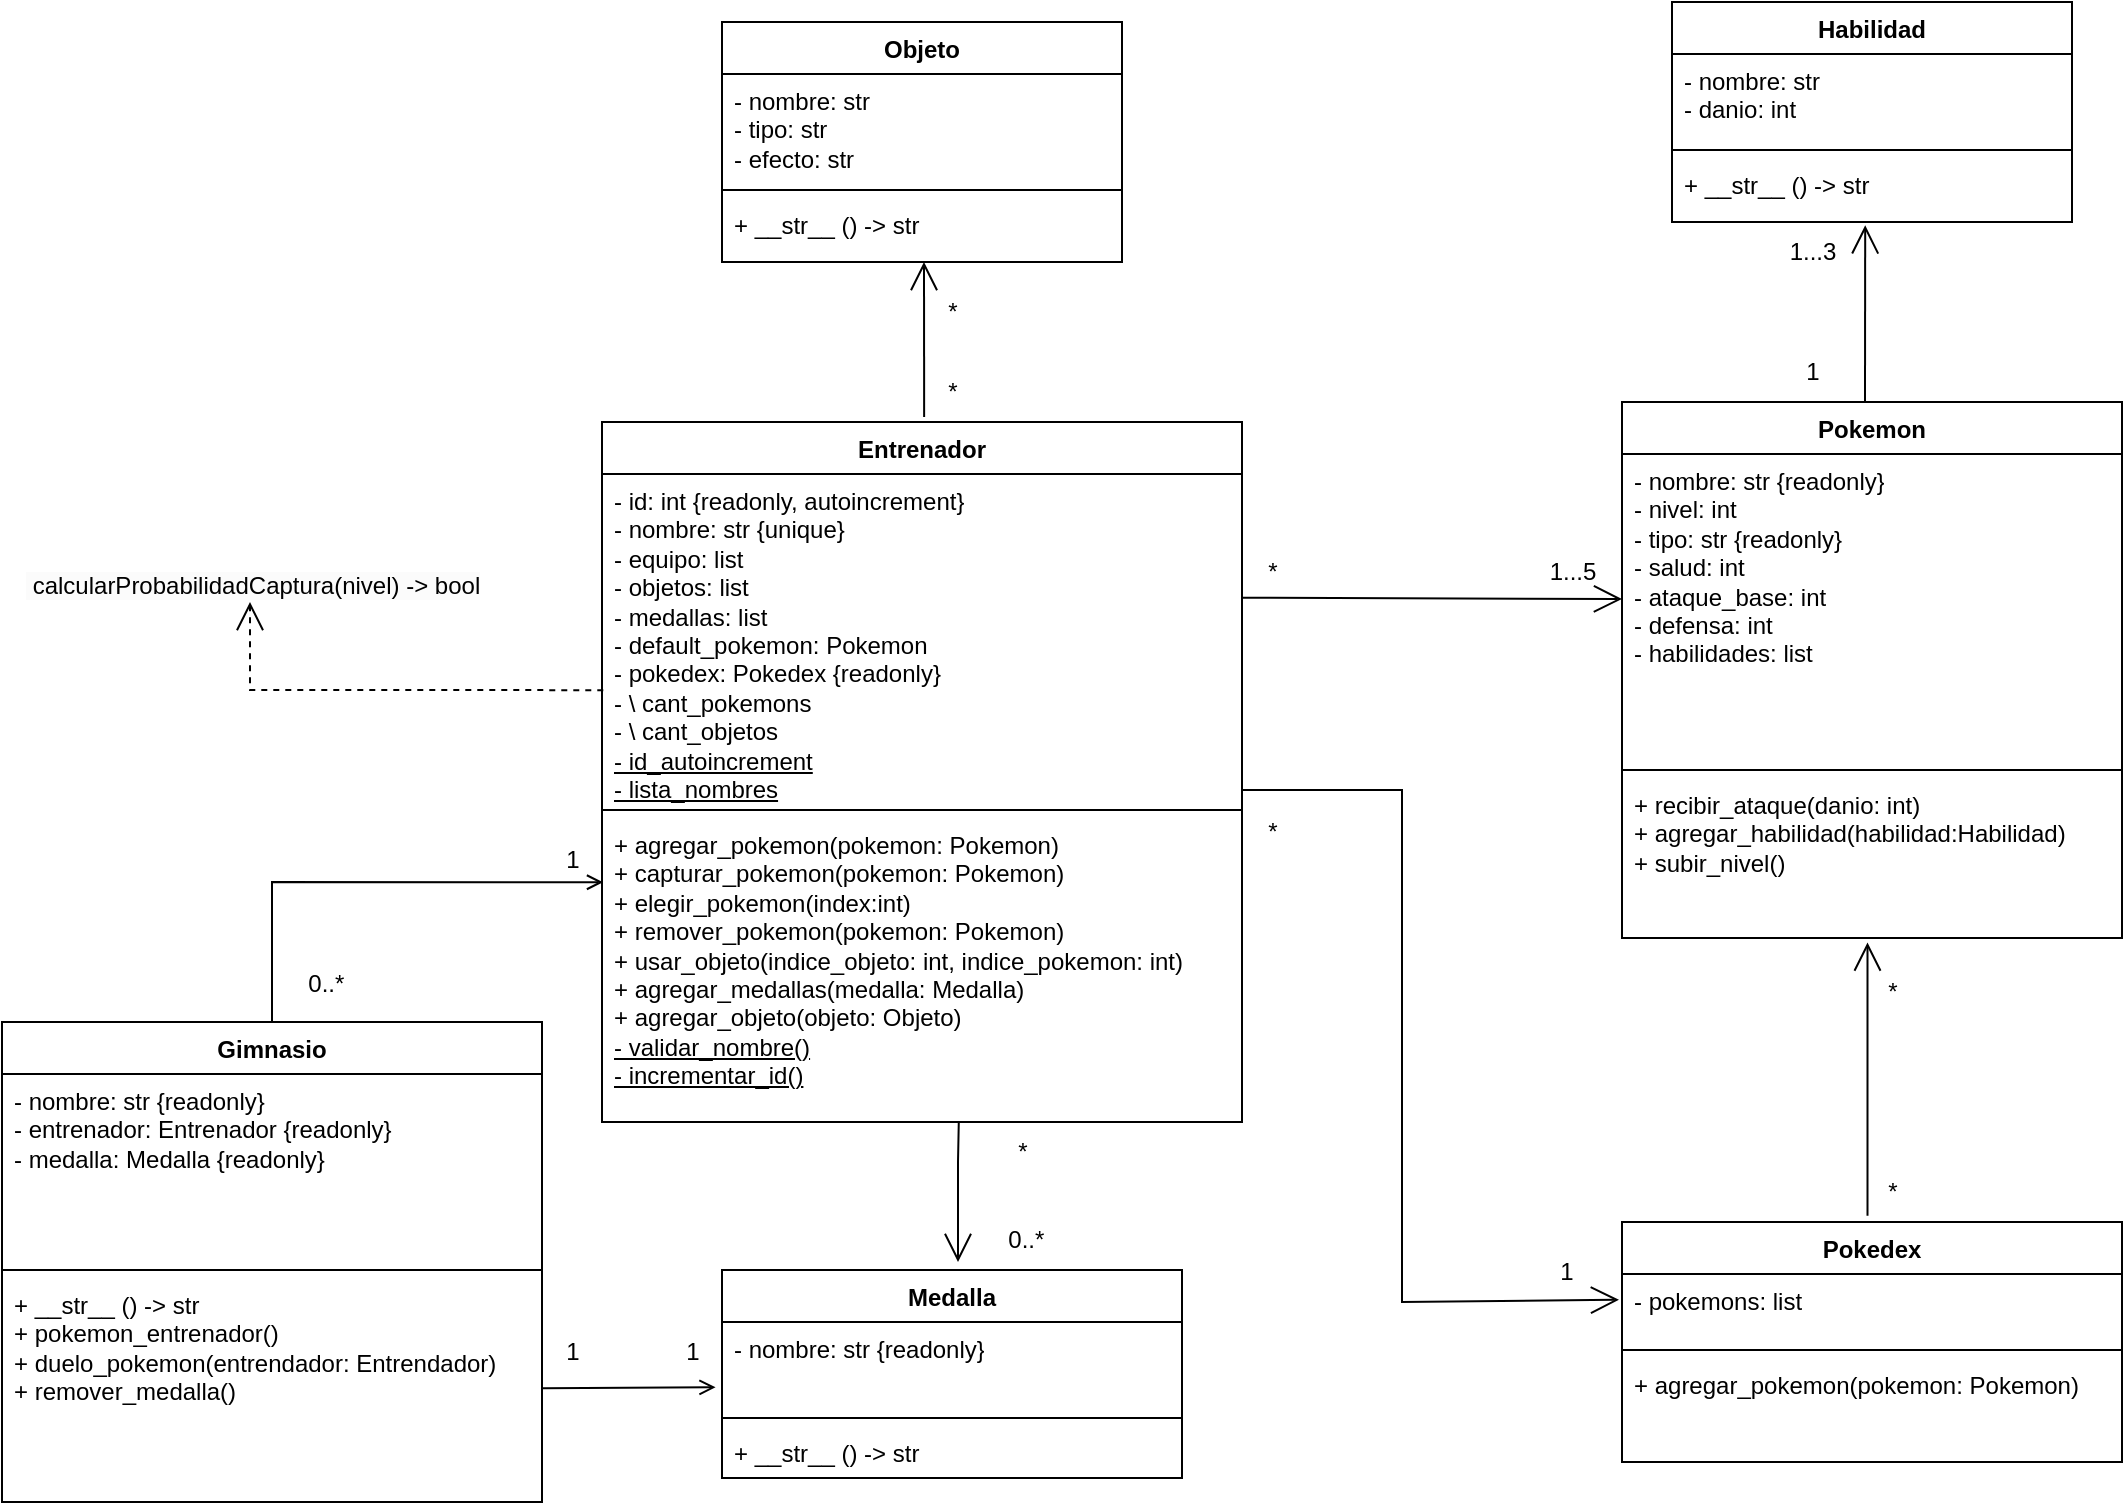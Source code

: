 <mxfile>
    <diagram name="Página-1" id="fg697A6MTHWbqzjaUPer">
        <mxGraphModel dx="893" dy="469" grid="1" gridSize="10" guides="1" tooltips="1" connect="1" arrows="1" fold="1" page="1" pageScale="1" pageWidth="827" pageHeight="1169" math="0" shadow="0">
            <root>
                <mxCell id="0"/>
                <mxCell id="1" parent="0"/>
                <mxCell id="55MPb7F4AEdg9HZ-oGf9-1" value="Entrenador" style="swimlane;fontStyle=1;align=center;verticalAlign=top;childLayout=stackLayout;horizontal=1;startSize=26;horizontalStack=0;resizeParent=1;resizeParentMax=0;resizeLast=0;collapsible=1;marginBottom=0;whiteSpace=wrap;html=1;" parent="1" vertex="1">
                    <mxGeometry x="330" y="350" width="320" height="350" as="geometry"/>
                </mxCell>
                <mxCell id="55MPb7F4AEdg9HZ-oGf9-2" value="- id: int {readonly, autoincrement}&lt;div&gt;- nombre: str {unique}&lt;/div&gt;&lt;div&gt;- equipo: list&lt;/div&gt;&lt;div&gt;- objetos: list&lt;/div&gt;&lt;div&gt;- medallas: list&lt;/div&gt;&lt;div&gt;- default_pokemon: Pokemon&lt;/div&gt;&lt;div&gt;- pokedex: Pokedex {readonly}&lt;br&gt;&lt;div&gt;&lt;span style=&quot;background-color: initial;&quot;&gt;- \ cant_pokemons&lt;/span&gt;&lt;br&gt;&lt;/div&gt;&lt;/div&gt;&lt;div&gt;- \ cant_objetos&lt;/div&gt;&lt;div&gt;&lt;div&gt;&lt;u&gt;- id_autoincrement&lt;/u&gt;&lt;/div&gt;&lt;div&gt;&lt;u&gt;- lista_nombres&lt;/u&gt;&lt;/div&gt;&lt;/div&gt;&lt;div&gt;&lt;u&gt;&lt;br&gt;&lt;/u&gt;&lt;/div&gt;" style="text;strokeColor=none;fillColor=none;align=left;verticalAlign=top;spacingLeft=4;spacingRight=4;overflow=hidden;rotatable=0;points=[[0,0.5],[1,0.5]];portConstraint=eastwest;whiteSpace=wrap;html=1;" parent="55MPb7F4AEdg9HZ-oGf9-1" vertex="1">
                    <mxGeometry y="26" width="320" height="164" as="geometry"/>
                </mxCell>
                <mxCell id="55MPb7F4AEdg9HZ-oGf9-3" value="" style="line;strokeWidth=1;fillColor=none;align=left;verticalAlign=middle;spacingTop=-1;spacingLeft=3;spacingRight=3;rotatable=0;labelPosition=right;points=[];portConstraint=eastwest;strokeColor=inherit;" parent="55MPb7F4AEdg9HZ-oGf9-1" vertex="1">
                    <mxGeometry y="190" width="320" height="8" as="geometry"/>
                </mxCell>
                <mxCell id="55MPb7F4AEdg9HZ-oGf9-4" value="+ agregar_pokemon(pokemon: Pokemon)&lt;div&gt;+ capturar_pokemon(pokemon: Pokemon)&lt;br&gt;&lt;div&gt;+ elegir_pokemon(index:int)&lt;/div&gt;&lt;div&gt;+ remover_pokemon(pokemon: Pokemon)&lt;/div&gt;&lt;div&gt;+ usar_objeto(indice_objeto: int, indice_pokemon: int)&lt;/div&gt;&lt;/div&gt;&lt;div&gt;+ agregar_medallas(medalla: Medalla)&lt;/div&gt;&lt;div&gt;+ agregar_objeto(objeto: Objeto)&lt;/div&gt;&lt;div&gt;&lt;div style=&quot;border-color: var(--border-color);&quot;&gt;&lt;u style=&quot;border-color: var(--border-color);&quot;&gt;- validar_nombre()&lt;/u&gt;&lt;/div&gt;&lt;div style=&quot;border-color: var(--border-color);&quot;&gt;&lt;u style=&quot;border-color: var(--border-color);&quot;&gt;- incrementar_id()&lt;/u&gt;&lt;/div&gt;&lt;/div&gt;" style="text;strokeColor=none;fillColor=none;align=left;verticalAlign=top;spacingLeft=4;spacingRight=4;overflow=hidden;rotatable=0;points=[[0,0.5],[1,0.5]];portConstraint=eastwest;whiteSpace=wrap;html=1;" parent="55MPb7F4AEdg9HZ-oGf9-1" vertex="1">
                    <mxGeometry y="198" width="320" height="152" as="geometry"/>
                </mxCell>
                <mxCell id="55MPb7F4AEdg9HZ-oGf9-5" value="Pokemon" style="swimlane;fontStyle=1;align=center;verticalAlign=top;childLayout=stackLayout;horizontal=1;startSize=26;horizontalStack=0;resizeParent=1;resizeParentMax=0;resizeLast=0;collapsible=1;marginBottom=0;whiteSpace=wrap;html=1;" parent="1" vertex="1">
                    <mxGeometry x="840" y="340" width="250" height="268" as="geometry"/>
                </mxCell>
                <mxCell id="55MPb7F4AEdg9HZ-oGf9-6" value="- nombre: str {readonly}&lt;div&gt;- nivel: int&lt;/div&gt;&lt;div&gt;- tipo: str {readonly}&lt;/div&gt;&lt;div&gt;- salud: int&lt;/div&gt;&lt;div&gt;- ataque_base: int&lt;/div&gt;&lt;div&gt;- defensa: int&lt;/div&gt;&lt;div&gt;- habilidades: list&lt;/div&gt;&lt;div&gt;&lt;br&gt;&lt;/div&gt;" style="text;strokeColor=none;fillColor=none;align=left;verticalAlign=top;spacingLeft=4;spacingRight=4;overflow=hidden;rotatable=0;points=[[0,0.5],[1,0.5]];portConstraint=eastwest;whiteSpace=wrap;html=1;" parent="55MPb7F4AEdg9HZ-oGf9-5" vertex="1">
                    <mxGeometry y="26" width="250" height="154" as="geometry"/>
                </mxCell>
                <mxCell id="55MPb7F4AEdg9HZ-oGf9-7" value="" style="line;strokeWidth=1;fillColor=none;align=left;verticalAlign=middle;spacingTop=-1;spacingLeft=3;spacingRight=3;rotatable=0;labelPosition=right;points=[];portConstraint=eastwest;strokeColor=inherit;" parent="55MPb7F4AEdg9HZ-oGf9-5" vertex="1">
                    <mxGeometry y="180" width="250" height="8" as="geometry"/>
                </mxCell>
                <mxCell id="55MPb7F4AEdg9HZ-oGf9-8" value="+ recibir_ataque(danio: int)&amp;nbsp;&lt;div&gt;+ agregar_habilidad(habilidad:Habilidad)&lt;/div&gt;&lt;div&gt;+ subir_nivel()&lt;/div&gt;" style="text;strokeColor=none;fillColor=none;align=left;verticalAlign=top;spacingLeft=4;spacingRight=4;overflow=hidden;rotatable=0;points=[[0,0.5],[1,0.5]];portConstraint=eastwest;whiteSpace=wrap;html=1;" parent="55MPb7F4AEdg9HZ-oGf9-5" vertex="1">
                    <mxGeometry y="188" width="250" height="80" as="geometry"/>
                </mxCell>
                <mxCell id="55MPb7F4AEdg9HZ-oGf9-13" value="Pokedex" style="swimlane;fontStyle=1;align=center;verticalAlign=top;childLayout=stackLayout;horizontal=1;startSize=26;horizontalStack=0;resizeParent=1;resizeParentMax=0;resizeLast=0;collapsible=1;marginBottom=0;whiteSpace=wrap;html=1;" parent="1" vertex="1">
                    <mxGeometry x="840" y="750" width="250" height="120" as="geometry">
                        <mxRectangle x="840" y="750" width="90" height="30" as="alternateBounds"/>
                    </mxGeometry>
                </mxCell>
                <mxCell id="55MPb7F4AEdg9HZ-oGf9-14" value="- pokemons: list" style="text;strokeColor=none;fillColor=none;align=left;verticalAlign=top;spacingLeft=4;spacingRight=4;overflow=hidden;rotatable=0;points=[[0,0.5],[1,0.5]];portConstraint=eastwest;whiteSpace=wrap;html=1;" parent="55MPb7F4AEdg9HZ-oGf9-13" vertex="1">
                    <mxGeometry y="26" width="250" height="34" as="geometry"/>
                </mxCell>
                <mxCell id="55MPb7F4AEdg9HZ-oGf9-15" value="" style="line;strokeWidth=1;fillColor=none;align=left;verticalAlign=middle;spacingTop=-1;spacingLeft=3;spacingRight=3;rotatable=0;labelPosition=right;points=[];portConstraint=eastwest;strokeColor=inherit;" parent="55MPb7F4AEdg9HZ-oGf9-13" vertex="1">
                    <mxGeometry y="60" width="250" height="8" as="geometry"/>
                </mxCell>
                <mxCell id="55MPb7F4AEdg9HZ-oGf9-16" value="+ agregar_pokemon(pokemon: Pokemon)&lt;div&gt;&lt;br&gt;&lt;/div&gt;" style="text;strokeColor=none;fillColor=none;align=left;verticalAlign=top;spacingLeft=4;spacingRight=4;overflow=hidden;rotatable=0;points=[[0,0.5],[1,0.5]];portConstraint=eastwest;whiteSpace=wrap;html=1;" parent="55MPb7F4AEdg9HZ-oGf9-13" vertex="1">
                    <mxGeometry y="68" width="250" height="52" as="geometry"/>
                </mxCell>
                <mxCell id="55MPb7F4AEdg9HZ-oGf9-17" value="Habilidad" style="swimlane;fontStyle=1;align=center;verticalAlign=top;childLayout=stackLayout;horizontal=1;startSize=26;horizontalStack=0;resizeParent=1;resizeParentMax=0;resizeLast=0;collapsible=1;marginBottom=0;whiteSpace=wrap;html=1;" parent="1" vertex="1">
                    <mxGeometry x="865" y="140" width="200" height="110" as="geometry"/>
                </mxCell>
                <mxCell id="55MPb7F4AEdg9HZ-oGf9-18" value="- nombre: str&lt;div&gt;- danio: int&lt;/div&gt;" style="text;strokeColor=none;fillColor=none;align=left;verticalAlign=top;spacingLeft=4;spacingRight=4;overflow=hidden;rotatable=0;points=[[0,0.5],[1,0.5]];portConstraint=eastwest;whiteSpace=wrap;html=1;" parent="55MPb7F4AEdg9HZ-oGf9-17" vertex="1">
                    <mxGeometry y="26" width="200" height="44" as="geometry"/>
                </mxCell>
                <mxCell id="55MPb7F4AEdg9HZ-oGf9-19" value="" style="line;strokeWidth=1;fillColor=none;align=left;verticalAlign=middle;spacingTop=-1;spacingLeft=3;spacingRight=3;rotatable=0;labelPosition=right;points=[];portConstraint=eastwest;strokeColor=inherit;" parent="55MPb7F4AEdg9HZ-oGf9-17" vertex="1">
                    <mxGeometry y="70" width="200" height="8" as="geometry"/>
                </mxCell>
                <mxCell id="55MPb7F4AEdg9HZ-oGf9-20" value="+ __str__ () -&amp;gt; str" style="text;strokeColor=none;fillColor=none;align=left;verticalAlign=top;spacingLeft=4;spacingRight=4;overflow=hidden;rotatable=0;points=[[0,0.5],[1,0.5]];portConstraint=eastwest;whiteSpace=wrap;html=1;" parent="55MPb7F4AEdg9HZ-oGf9-17" vertex="1">
                    <mxGeometry y="78" width="200" height="32" as="geometry"/>
                </mxCell>
                <mxCell id="55MPb7F4AEdg9HZ-oGf9-21" value="Medalla" style="swimlane;fontStyle=1;align=center;verticalAlign=top;childLayout=stackLayout;horizontal=1;startSize=26;horizontalStack=0;resizeParent=1;resizeParentMax=0;resizeLast=0;collapsible=1;marginBottom=0;whiteSpace=wrap;html=1;" parent="1" vertex="1">
                    <mxGeometry x="390" y="774" width="230" height="104" as="geometry"/>
                </mxCell>
                <mxCell id="55MPb7F4AEdg9HZ-oGf9-22" value="- nombre: str {readonly}&lt;div&gt;&lt;br&gt;&lt;/div&gt;" style="text;strokeColor=none;fillColor=none;align=left;verticalAlign=top;spacingLeft=4;spacingRight=4;overflow=hidden;rotatable=0;points=[[0,0.5],[1,0.5]];portConstraint=eastwest;whiteSpace=wrap;html=1;" parent="55MPb7F4AEdg9HZ-oGf9-21" vertex="1">
                    <mxGeometry y="26" width="230" height="44" as="geometry"/>
                </mxCell>
                <mxCell id="55MPb7F4AEdg9HZ-oGf9-23" value="" style="line;strokeWidth=1;fillColor=none;align=left;verticalAlign=middle;spacingTop=-1;spacingLeft=3;spacingRight=3;rotatable=0;labelPosition=right;points=[];portConstraint=eastwest;strokeColor=inherit;" parent="55MPb7F4AEdg9HZ-oGf9-21" vertex="1">
                    <mxGeometry y="70" width="230" height="8" as="geometry"/>
                </mxCell>
                <mxCell id="55MPb7F4AEdg9HZ-oGf9-24" value="+ __str__ () -&amp;gt; str" style="text;strokeColor=none;fillColor=none;align=left;verticalAlign=top;spacingLeft=4;spacingRight=4;overflow=hidden;rotatable=0;points=[[0,0.5],[1,0.5]];portConstraint=eastwest;whiteSpace=wrap;html=1;" parent="55MPb7F4AEdg9HZ-oGf9-21" vertex="1">
                    <mxGeometry y="78" width="230" height="26" as="geometry"/>
                </mxCell>
                <mxCell id="55MPb7F4AEdg9HZ-oGf9-25" value="Objeto" style="swimlane;fontStyle=1;align=center;verticalAlign=top;childLayout=stackLayout;horizontal=1;startSize=26;horizontalStack=0;resizeParent=1;resizeParentMax=0;resizeLast=0;collapsible=1;marginBottom=0;whiteSpace=wrap;html=1;" parent="1" vertex="1">
                    <mxGeometry x="390" y="150" width="200" height="120" as="geometry"/>
                </mxCell>
                <mxCell id="55MPb7F4AEdg9HZ-oGf9-26" value="- nombre: str&lt;div&gt;- tipo: str&lt;/div&gt;&lt;div&gt;- efecto: str&lt;/div&gt;" style="text;strokeColor=none;fillColor=none;align=left;verticalAlign=top;spacingLeft=4;spacingRight=4;overflow=hidden;rotatable=0;points=[[0,0.5],[1,0.5]];portConstraint=eastwest;whiteSpace=wrap;html=1;" parent="55MPb7F4AEdg9HZ-oGf9-25" vertex="1">
                    <mxGeometry y="26" width="200" height="54" as="geometry"/>
                </mxCell>
                <mxCell id="55MPb7F4AEdg9HZ-oGf9-27" value="" style="line;strokeWidth=1;fillColor=none;align=left;verticalAlign=middle;spacingTop=-1;spacingLeft=3;spacingRight=3;rotatable=0;labelPosition=right;points=[];portConstraint=eastwest;strokeColor=inherit;" parent="55MPb7F4AEdg9HZ-oGf9-25" vertex="1">
                    <mxGeometry y="80" width="200" height="8" as="geometry"/>
                </mxCell>
                <mxCell id="55MPb7F4AEdg9HZ-oGf9-28" value="+ __str__ () -&amp;gt; str" style="text;strokeColor=none;fillColor=none;align=left;verticalAlign=top;spacingLeft=4;spacingRight=4;overflow=hidden;rotatable=0;points=[[0,0.5],[1,0.5]];portConstraint=eastwest;whiteSpace=wrap;html=1;" parent="55MPb7F4AEdg9HZ-oGf9-25" vertex="1">
                    <mxGeometry y="88" width="200" height="32" as="geometry"/>
                </mxCell>
                <mxCell id="55MPb7F4AEdg9HZ-oGf9-41" value="*" style="text;html=1;align=center;verticalAlign=middle;resizable=0;points=[];autosize=1;strokeColor=none;fillColor=none;" parent="1" vertex="1">
                    <mxGeometry x="650" y="410" width="30" height="30" as="geometry"/>
                </mxCell>
                <mxCell id="55MPb7F4AEdg9HZ-oGf9-42" value="1...5" style="text;html=1;align=center;verticalAlign=middle;resizable=0;points=[];autosize=1;strokeColor=none;fillColor=none;" parent="1" vertex="1">
                    <mxGeometry x="790" y="410" width="50" height="30" as="geometry"/>
                </mxCell>
                <mxCell id="55MPb7F4AEdg9HZ-oGf9-43" value="1...3" style="text;html=1;align=center;verticalAlign=middle;resizable=0;points=[];autosize=1;strokeColor=none;fillColor=none;" parent="1" vertex="1">
                    <mxGeometry x="910" y="250" width="50" height="30" as="geometry"/>
                </mxCell>
                <mxCell id="55MPb7F4AEdg9HZ-oGf9-44" value="1" style="text;html=1;align=center;verticalAlign=middle;resizable=0;points=[];autosize=1;strokeColor=none;fillColor=none;" parent="1" vertex="1">
                    <mxGeometry x="920" y="310" width="30" height="30" as="geometry"/>
                </mxCell>
                <mxCell id="55MPb7F4AEdg9HZ-oGf9-45" value="*" style="text;html=1;align=center;verticalAlign=middle;resizable=0;points=[];autosize=1;strokeColor=none;fillColor=none;" parent="1" vertex="1">
                    <mxGeometry x="490" y="280" width="30" height="30" as="geometry"/>
                </mxCell>
                <mxCell id="55MPb7F4AEdg9HZ-oGf9-46" value="*" style="text;html=1;align=center;verticalAlign=middle;resizable=0;points=[];autosize=1;strokeColor=none;fillColor=none;" parent="1" vertex="1">
                    <mxGeometry x="490" y="320" width="30" height="30" as="geometry"/>
                </mxCell>
                <mxCell id="55MPb7F4AEdg9HZ-oGf9-48" value="&amp;nbsp;0..*" style="text;html=1;align=center;verticalAlign=middle;resizable=0;points=[];autosize=1;strokeColor=none;fillColor=none;" parent="1" vertex="1">
                    <mxGeometry x="520" y="744" width="40" height="30" as="geometry"/>
                </mxCell>
                <mxCell id="55MPb7F4AEdg9HZ-oGf9-49" value="*" style="text;html=1;align=center;verticalAlign=middle;resizable=0;points=[];autosize=1;strokeColor=none;fillColor=none;" parent="1" vertex="1">
                    <mxGeometry x="525" y="700" width="30" height="30" as="geometry"/>
                </mxCell>
                <mxCell id="55MPb7F4AEdg9HZ-oGf9-51" value="" style="endArrow=open;endFill=0;endSize=12;html=1;rounded=0;exitX=0.47;exitY=0.997;exitDx=0;exitDy=0;exitPerimeter=0;" parent="1" edge="1">
                    <mxGeometry width="160" relative="1" as="geometry">
                        <mxPoint x="508.4" y="699.544" as="sourcePoint"/>
                        <mxPoint x="508" y="770" as="targetPoint"/>
                        <Array as="points">
                            <mxPoint x="508" y="720"/>
                        </Array>
                    </mxGeometry>
                </mxCell>
                <mxCell id="55MPb7F4AEdg9HZ-oGf9-53" value="" style="endArrow=open;endFill=1;endSize=12;html=1;rounded=0;entryX=0;entryY=0.471;entryDx=0;entryDy=0;entryPerimeter=0;" parent="1" target="55MPb7F4AEdg9HZ-oGf9-6" edge="1">
                    <mxGeometry width="160" relative="1" as="geometry">
                        <mxPoint x="650" y="437.86" as="sourcePoint"/>
                        <mxPoint x="840" y="440" as="targetPoint"/>
                    </mxGeometry>
                </mxCell>
                <mxCell id="55MPb7F4AEdg9HZ-oGf9-56" value="" style="endArrow=open;endFill=1;endSize=12;html=1;rounded=0;entryX=-0.006;entryY=0.379;entryDx=0;entryDy=0;entryPerimeter=0;" parent="1" target="55MPb7F4AEdg9HZ-oGf9-14" edge="1">
                    <mxGeometry width="160" relative="1" as="geometry">
                        <mxPoint x="650" y="534" as="sourcePoint"/>
                        <mxPoint x="780" y="790" as="targetPoint"/>
                        <Array as="points">
                            <mxPoint x="730" y="534"/>
                            <mxPoint x="730" y="790"/>
                        </Array>
                    </mxGeometry>
                </mxCell>
                <mxCell id="55MPb7F4AEdg9HZ-oGf9-57" value="" style="endArrow=open;endFill=1;endSize=12;html=1;rounded=0;exitX=0.347;exitY=-0.026;exitDx=0;exitDy=0;exitPerimeter=0;entryX=0.347;entryY=1.028;entryDx=0;entryDy=0;entryPerimeter=0;" parent="1" edge="1">
                    <mxGeometry width="160" relative="1" as="geometry">
                        <mxPoint x="962.75" y="746.88" as="sourcePoint"/>
                        <mxPoint x="962.75" y="610.24" as="targetPoint"/>
                    </mxGeometry>
                </mxCell>
                <mxCell id="55MPb7F4AEdg9HZ-oGf9-58" value="*" style="text;html=1;align=center;verticalAlign=middle;resizable=0;points=[];autosize=1;strokeColor=none;fillColor=none;" parent="1" vertex="1">
                    <mxGeometry x="960" y="620" width="30" height="30" as="geometry"/>
                </mxCell>
                <mxCell id="55MPb7F4AEdg9HZ-oGf9-59" value="*" style="text;html=1;align=center;verticalAlign=middle;resizable=0;points=[];autosize=1;strokeColor=none;fillColor=none;" parent="1" vertex="1">
                    <mxGeometry x="960" y="720" width="30" height="30" as="geometry"/>
                </mxCell>
                <mxCell id="55MPb7F4AEdg9HZ-oGf9-60" value="1" style="text;html=1;align=center;verticalAlign=middle;resizable=0;points=[];autosize=1;strokeColor=none;fillColor=none;" parent="1" vertex="1">
                    <mxGeometry x="797" y="760" width="30" height="30" as="geometry"/>
                </mxCell>
                <mxCell id="55MPb7F4AEdg9HZ-oGf9-61" value="*" style="text;html=1;align=center;verticalAlign=middle;resizable=0;points=[];autosize=1;strokeColor=none;fillColor=none;" parent="1" vertex="1">
                    <mxGeometry x="650" y="540" width="30" height="30" as="geometry"/>
                </mxCell>
                <mxCell id="55MPb7F4AEdg9HZ-oGf9-62" value="" style="endArrow=open;endFill=1;endSize=12;html=1;rounded=0;exitX=0.486;exitY=0;exitDx=0;exitDy=0;exitPerimeter=0;entryX=0.578;entryY=1.052;entryDx=0;entryDy=0;entryPerimeter=0;" parent="1" source="55MPb7F4AEdg9HZ-oGf9-5" edge="1">
                    <mxGeometry width="160" relative="1" as="geometry">
                        <mxPoint x="961.75" y="335.712" as="sourcePoint"/>
                        <mxPoint x="961.6" y="251.664" as="targetPoint"/>
                    </mxGeometry>
                </mxCell>
                <mxCell id="55MPb7F4AEdg9HZ-oGf9-63" value="" style="endArrow=open;endFill=1;endSize=12;html=1;rounded=0;entryX=0.45;entryY=1;entryDx=0;entryDy=0;entryPerimeter=0;exitX=0.469;exitY=-0.01;exitDx=0;exitDy=0;exitPerimeter=0;" parent="1" edge="1">
                    <mxGeometry width="160" relative="1" as="geometry">
                        <mxPoint x="491.08" y="347.5" as="sourcePoint"/>
                        <mxPoint x="491.0" y="270" as="targetPoint"/>
                    </mxGeometry>
                </mxCell>
                <mxCell id="55MPb7F4AEdg9HZ-oGf9-65" value="" style="endArrow=open;endSize=12;dashed=1;html=1;rounded=0;exitX=0.002;exitY=0.659;exitDx=0;exitDy=0;exitPerimeter=0;" parent="1" source="55MPb7F4AEdg9HZ-oGf9-2" edge="1">
                    <mxGeometry width="160" relative="1" as="geometry">
                        <mxPoint x="100" y="470" as="sourcePoint"/>
                        <mxPoint x="154" y="440" as="targetPoint"/>
                        <Array as="points">
                            <mxPoint x="154" y="484"/>
                        </Array>
                    </mxGeometry>
                </mxCell>
                <mxCell id="55MPb7F4AEdg9HZ-oGf9-66" value="&lt;span style=&quot;color: rgb(0, 0, 0); font-family: Helvetica; font-size: 12px; font-style: normal; font-variant-ligatures: normal; font-variant-caps: normal; font-weight: 400; letter-spacing: normal; orphans: 2; text-align: left; text-indent: 0px; text-transform: none; widows: 2; word-spacing: 0px; -webkit-text-stroke-width: 0px; white-space: normal; background-color: rgb(251, 251, 251); text-decoration-thickness: initial; text-decoration-style: initial; text-decoration-color: initial; display: inline !important; float: none;&quot;&gt;&amp;nbsp;calcularProbabilidadCaptura(nivel) -&amp;gt; bool&lt;/span&gt;" style="text;whiteSpace=wrap;html=1;" parent="1" vertex="1">
                    <mxGeometry x="40" y="418" width="270" height="40" as="geometry"/>
                </mxCell>
                <mxCell id="24" style="edgeStyle=none;html=1;endArrow=open;endFill=0;entryX=1.018;entryY=0.871;entryDx=0;entryDy=0;entryPerimeter=0;rounded=0;" parent="1" source="2" target="6" edge="1">
                    <mxGeometry relative="1" as="geometry">
                        <mxPoint x="165" y="520" as="targetPoint"/>
                        <Array as="points">
                            <mxPoint x="165" y="580"/>
                        </Array>
                    </mxGeometry>
                </mxCell>
                <mxCell id="2" value="Gimnasio" style="swimlane;fontStyle=1;align=center;verticalAlign=top;childLayout=stackLayout;horizontal=1;startSize=26;horizontalStack=0;resizeParent=1;resizeParentMax=0;resizeLast=0;collapsible=1;marginBottom=0;whiteSpace=wrap;html=1;" parent="1" vertex="1">
                    <mxGeometry x="30" y="650" width="270" height="240" as="geometry"/>
                </mxCell>
                <mxCell id="3" value="- nombre: str {readonly}&lt;div&gt;- entrenador: Entrenador {readonly}&lt;/div&gt;&lt;div&gt;- medalla: Medalla {readonly}&lt;/div&gt;&lt;div&gt;&lt;br&gt;&lt;/div&gt;" style="text;strokeColor=none;fillColor=none;align=left;verticalAlign=top;spacingLeft=4;spacingRight=4;overflow=hidden;rotatable=0;points=[[0,0.5],[1,0.5]];portConstraint=eastwest;whiteSpace=wrap;html=1;" parent="2" vertex="1">
                    <mxGeometry y="26" width="270" height="94" as="geometry"/>
                </mxCell>
                <mxCell id="4" value="" style="line;strokeWidth=1;fillColor=none;align=left;verticalAlign=middle;spacingTop=-1;spacingLeft=3;spacingRight=3;rotatable=0;labelPosition=right;points=[];portConstraint=eastwest;strokeColor=inherit;" parent="2" vertex="1">
                    <mxGeometry y="120" width="270" height="8" as="geometry"/>
                </mxCell>
                <mxCell id="5" value="+ __str__ () -&amp;gt; str&lt;br&gt;+ pokemon_entrenador()&lt;br&gt;+ duelo_pokemon(entrendador: Entrendador)&lt;br&gt;+ remover_medalla()" style="text;strokeColor=none;fillColor=none;align=left;verticalAlign=top;spacingLeft=4;spacingRight=4;overflow=hidden;rotatable=0;points=[[0,0.5],[1,0.5]];portConstraint=eastwest;whiteSpace=wrap;html=1;" parent="2" vertex="1">
                    <mxGeometry y="128" width="270" height="112" as="geometry"/>
                </mxCell>
                <mxCell id="6" value="1" style="text;html=1;align=center;verticalAlign=middle;resizable=0;points=[];autosize=1;strokeColor=none;fillColor=none;" parent="1" vertex="1">
                    <mxGeometry x="300" y="554" width="30" height="30" as="geometry"/>
                </mxCell>
                <mxCell id="7" value="" style="edgeStyle=none;html=1;entryX=-0.014;entryY=0.742;entryDx=0;entryDy=0;entryPerimeter=0;endArrow=open;endFill=0;" parent="1" source="5" target="55MPb7F4AEdg9HZ-oGf9-22" edge="1">
                    <mxGeometry relative="1" as="geometry"/>
                </mxCell>
                <mxCell id="8" value="1" style="text;html=1;align=center;verticalAlign=middle;resizable=0;points=[];autosize=1;strokeColor=none;fillColor=none;" parent="1" vertex="1">
                    <mxGeometry x="360" y="800" width="30" height="30" as="geometry"/>
                </mxCell>
                <mxCell id="9" value="1" style="text;html=1;align=center;verticalAlign=middle;resizable=0;points=[];autosize=1;strokeColor=none;fillColor=none;" parent="1" vertex="1">
                    <mxGeometry x="300" y="800" width="30" height="30" as="geometry"/>
                </mxCell>
                <mxCell id="25" value="&amp;nbsp;0..*" style="text;html=1;align=center;verticalAlign=middle;resizable=0;points=[];autosize=1;strokeColor=none;fillColor=none;" parent="1" vertex="1">
                    <mxGeometry x="170" y="616" width="40" height="30" as="geometry"/>
                </mxCell>
            </root>
        </mxGraphModel>
    </diagram>
</mxfile>